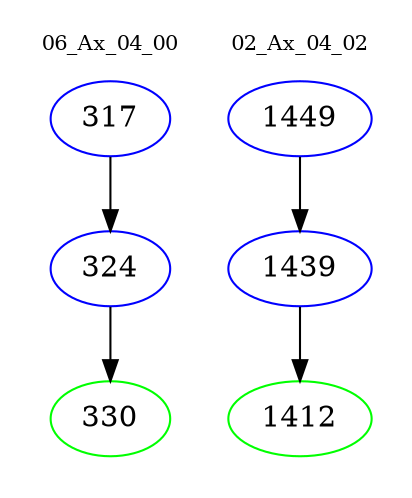 digraph{
subgraph cluster_0 {
color = white
label = "06_Ax_04_00";
fontsize=10;
T0_317 [label="317", color="blue"]
T0_317 -> T0_324 [color="black"]
T0_324 [label="324", color="blue"]
T0_324 -> T0_330 [color="black"]
T0_330 [label="330", color="green"]
}
subgraph cluster_1 {
color = white
label = "02_Ax_04_02";
fontsize=10;
T1_1449 [label="1449", color="blue"]
T1_1449 -> T1_1439 [color="black"]
T1_1439 [label="1439", color="blue"]
T1_1439 -> T1_1412 [color="black"]
T1_1412 [label="1412", color="green"]
}
}
